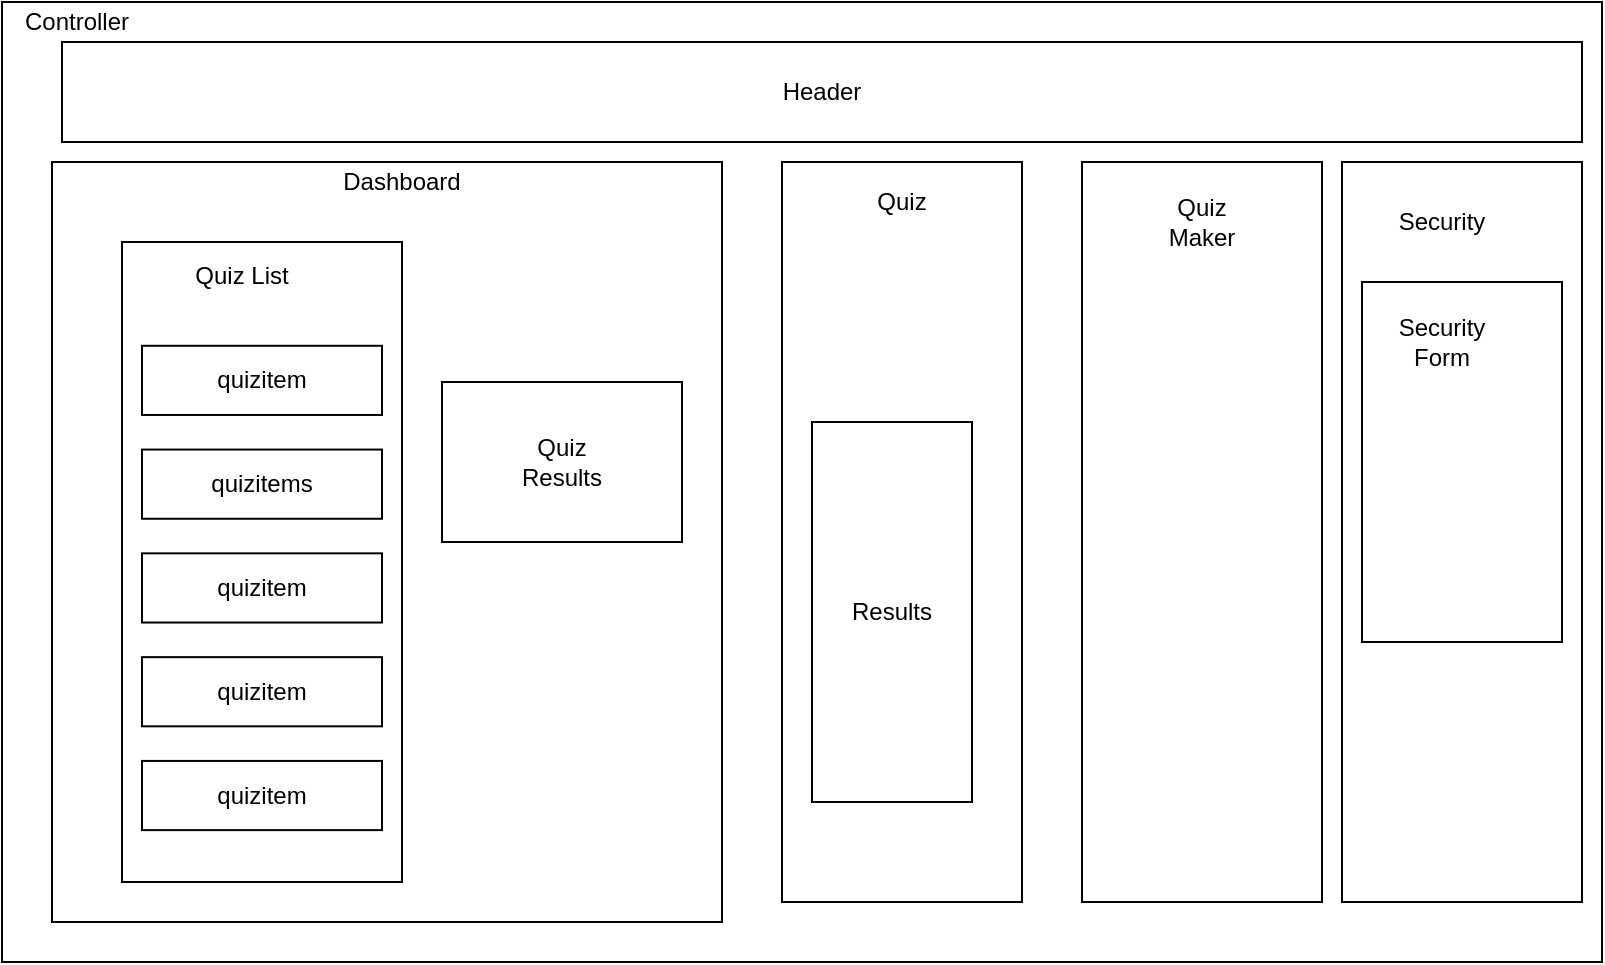 <mxfile version="14.7.6" type="github">
  <diagram id="U5crEyMKDy2htWtxY-od" name="Page-1">
    <mxGraphModel dx="1102" dy="582" grid="1" gridSize="10" guides="1" tooltips="1" connect="1" arrows="1" fold="1" page="1" pageScale="1" pageWidth="850" pageHeight="1100" math="0" shadow="0">
      <root>
        <mxCell id="0" />
        <mxCell id="1" parent="0" />
        <mxCell id="PUbpo0mT-dT6CF3Mdy4J-1" value="" style="rounded=0;whiteSpace=wrap;html=1;" vertex="1" parent="1">
          <mxGeometry x="140" y="90" width="240" height="450" as="geometry" />
        </mxCell>
        <mxCell id="3uk7x3UCbjoA1QLGwPrC-1" value="" style="rounded=0;whiteSpace=wrap;html=1;" parent="1" vertex="1">
          <mxGeometry x="20" y="80" width="800" height="480" as="geometry" />
        </mxCell>
        <mxCell id="3uk7x3UCbjoA1QLGwPrC-10" value="" style="rounded=0;whiteSpace=wrap;html=1;" parent="1" vertex="1">
          <mxGeometry x="560" y="160" width="120" height="370" as="geometry" />
        </mxCell>
        <mxCell id="3uk7x3UCbjoA1QLGwPrC-12" value="" style="rounded=0;whiteSpace=wrap;html=1;" parent="1" vertex="1">
          <mxGeometry x="410" y="160" width="120" height="370" as="geometry" />
        </mxCell>
        <mxCell id="3uk7x3UCbjoA1QLGwPrC-13" value="Quiz Maker" style="text;html=1;strokeColor=none;fillColor=none;align=center;verticalAlign=middle;whiteSpace=wrap;rounded=0;" parent="1" vertex="1">
          <mxGeometry x="600" y="180" width="40" height="20" as="geometry" />
        </mxCell>
        <mxCell id="3uk7x3UCbjoA1QLGwPrC-15" value="Results" style="rounded=0;whiteSpace=wrap;html=1;" parent="1" vertex="1">
          <mxGeometry x="425" y="290" width="80" height="190" as="geometry" />
        </mxCell>
        <mxCell id="PUbpo0mT-dT6CF3Mdy4J-2" value="Controller" style="text;html=1;strokeColor=none;fillColor=none;align=center;verticalAlign=middle;whiteSpace=wrap;rounded=0;" vertex="1" parent="1">
          <mxGeometry x="35" y="80" width="45" height="20" as="geometry" />
        </mxCell>
        <mxCell id="PUbpo0mT-dT6CF3Mdy4J-3" value="" style="rounded=0;whiteSpace=wrap;html=1;" vertex="1" parent="1">
          <mxGeometry x="45" y="160" width="335" height="380" as="geometry" />
        </mxCell>
        <mxCell id="PUbpo0mT-dT6CF3Mdy4J-5" value="Dashboard" style="text;html=1;strokeColor=none;fillColor=none;align=center;verticalAlign=middle;whiteSpace=wrap;rounded=0;" vertex="1" parent="1">
          <mxGeometry x="200" y="160" width="40" height="20" as="geometry" />
        </mxCell>
        <mxCell id="PUbpo0mT-dT6CF3Mdy4J-6" value="" style="group" vertex="1" connectable="0" parent="1">
          <mxGeometry x="80" y="200" width="140" height="320" as="geometry" />
        </mxCell>
        <mxCell id="3uk7x3UCbjoA1QLGwPrC-2" value="" style="rounded=0;whiteSpace=wrap;html=1;" parent="PUbpo0mT-dT6CF3Mdy4J-6" vertex="1">
          <mxGeometry width="140" height="320" as="geometry" />
        </mxCell>
        <mxCell id="3uk7x3UCbjoA1QLGwPrC-3" value="Quiz List" style="text;html=1;strokeColor=none;fillColor=none;align=center;verticalAlign=middle;whiteSpace=wrap;rounded=0;" parent="PUbpo0mT-dT6CF3Mdy4J-6" vertex="1">
          <mxGeometry x="20" y="8.649" width="80" height="17.297" as="geometry" />
        </mxCell>
        <mxCell id="3uk7x3UCbjoA1QLGwPrC-4" value="quizitem" style="rounded=0;whiteSpace=wrap;html=1;" parent="PUbpo0mT-dT6CF3Mdy4J-6" vertex="1">
          <mxGeometry x="10" y="51.892" width="120" height="34.595" as="geometry" />
        </mxCell>
        <mxCell id="3uk7x3UCbjoA1QLGwPrC-5" value="quizitems" style="rounded=0;whiteSpace=wrap;html=1;" parent="PUbpo0mT-dT6CF3Mdy4J-6" vertex="1">
          <mxGeometry x="10" y="103.784" width="120" height="34.595" as="geometry" />
        </mxCell>
        <mxCell id="3uk7x3UCbjoA1QLGwPrC-6" value="quizitem" style="rounded=0;whiteSpace=wrap;html=1;" parent="PUbpo0mT-dT6CF3Mdy4J-6" vertex="1">
          <mxGeometry x="10" y="155.676" width="120" height="34.595" as="geometry" />
        </mxCell>
        <mxCell id="3uk7x3UCbjoA1QLGwPrC-7" value="quizitem" style="rounded=0;whiteSpace=wrap;html=1;" parent="PUbpo0mT-dT6CF3Mdy4J-6" vertex="1">
          <mxGeometry x="10" y="207.568" width="120" height="34.595" as="geometry" />
        </mxCell>
        <mxCell id="3uk7x3UCbjoA1QLGwPrC-8" value="quizitem" style="rounded=0;whiteSpace=wrap;html=1;" parent="PUbpo0mT-dT6CF3Mdy4J-6" vertex="1">
          <mxGeometry x="10" y="259.459" width="120" height="34.595" as="geometry" />
        </mxCell>
        <mxCell id="PUbpo0mT-dT6CF3Mdy4J-7" value="" style="rounded=0;whiteSpace=wrap;html=1;" vertex="1" parent="1">
          <mxGeometry x="240" y="270" width="120" height="80" as="geometry" />
        </mxCell>
        <mxCell id="PUbpo0mT-dT6CF3Mdy4J-8" value="Quiz Results" style="text;html=1;strokeColor=none;fillColor=none;align=center;verticalAlign=middle;whiteSpace=wrap;rounded=0;" vertex="1" parent="1">
          <mxGeometry x="275" y="295" width="50" height="30" as="geometry" />
        </mxCell>
        <mxCell id="PUbpo0mT-dT6CF3Mdy4J-9" value="Quiz" style="text;html=1;strokeColor=none;fillColor=none;align=center;verticalAlign=middle;whiteSpace=wrap;rounded=0;" vertex="1" parent="1">
          <mxGeometry x="450" y="170" width="40" height="20" as="geometry" />
        </mxCell>
        <mxCell id="PUbpo0mT-dT6CF3Mdy4J-11" value="" style="rounded=0;whiteSpace=wrap;html=1;" vertex="1" parent="1">
          <mxGeometry x="690" y="160" width="120" height="370" as="geometry" />
        </mxCell>
        <mxCell id="PUbpo0mT-dT6CF3Mdy4J-13" value="Security" style="text;html=1;strokeColor=none;fillColor=none;align=center;verticalAlign=middle;whiteSpace=wrap;rounded=0;" vertex="1" parent="1">
          <mxGeometry x="720" y="180" width="40" height="20" as="geometry" />
        </mxCell>
        <mxCell id="PUbpo0mT-dT6CF3Mdy4J-15" value="" style="rounded=0;whiteSpace=wrap;html=1;" vertex="1" parent="1">
          <mxGeometry x="700" y="220" width="100" height="180" as="geometry" />
        </mxCell>
        <mxCell id="PUbpo0mT-dT6CF3Mdy4J-17" value="Security Form" style="text;html=1;strokeColor=none;fillColor=none;align=center;verticalAlign=middle;whiteSpace=wrap;rounded=0;" vertex="1" parent="1">
          <mxGeometry x="720" y="240" width="40" height="20" as="geometry" />
        </mxCell>
        <mxCell id="PUbpo0mT-dT6CF3Mdy4J-19" value="Header" style="rounded=0;whiteSpace=wrap;html=1;" vertex="1" parent="1">
          <mxGeometry x="50" y="100" width="760" height="50" as="geometry" />
        </mxCell>
      </root>
    </mxGraphModel>
  </diagram>
</mxfile>
